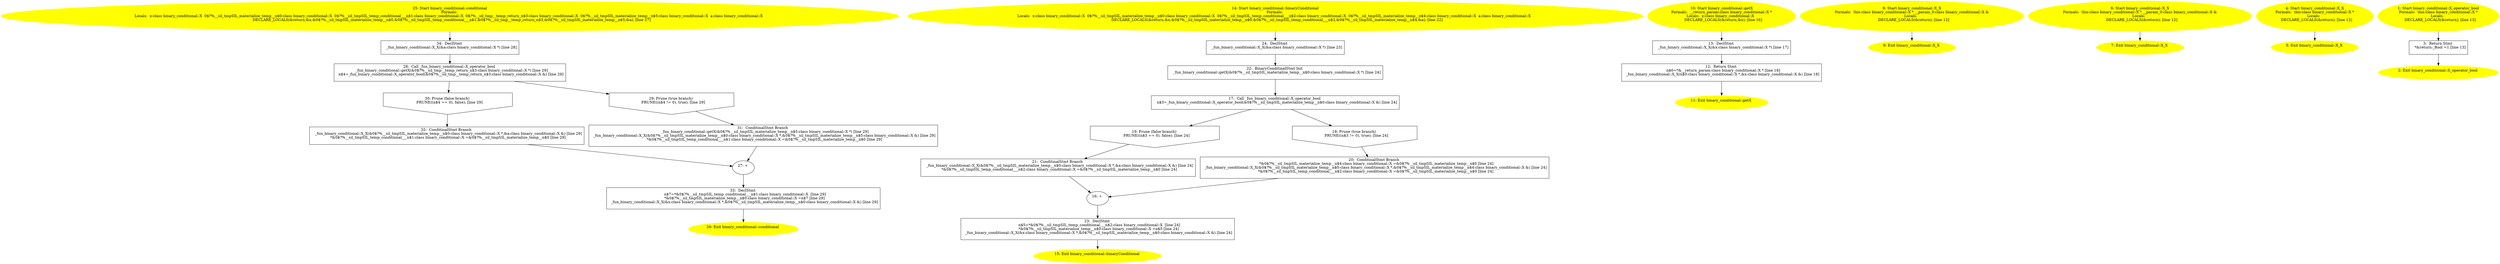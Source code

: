 /* @generated */
digraph iCFG {
34 [label="34:  DeclStmt \n   _fun_binary_conditional::X_X(&a:class binary_conditional::X *) [line 28]\n " shape="box"]
	

	 34 -> 28 ;
33 [label="33:  DeclStmt \n   n$7=*&0$?%__sil_tmpSIL_temp_conditional___n$1:class binary_conditional::X  [line 29]\n  *&0$?%__sil_tmpSIL_materialize_temp__n$0:class binary_conditional::X =n$7 [line 29]\n  _fun_binary_conditional::X_X(&x:class binary_conditional::X *,&0$?%__sil_tmpSIL_materialize_temp__n$0:class binary_conditional::X &) [line 29]\n " shape="box"]
	

	 33 -> 26 ;
32 [label="32:  ConditinalStmt Branch \n   _fun_binary_conditional::X_X(&0$?%__sil_tmpSIL_materialize_temp__n$0:class binary_conditional::X *,&a:class binary_conditional::X &) [line 29]\n  *&0$?%__sil_tmpSIL_temp_conditional___n$1:class binary_conditional::X =&0$?%__sil_tmpSIL_materialize_temp__n$0 [line 29]\n " shape="box"]
	

	 32 -> 27 ;
31 [label="31:  ConditinalStmt Branch \n   _fun_binary_conditional::getX(&0$?%__sil_tmpSIL_materialize_temp__n$5:class binary_conditional::X *) [line 29]\n  _fun_binary_conditional::X_X(&0$?%__sil_tmpSIL_materialize_temp__n$0:class binary_conditional::X *,&0$?%__sil_tmpSIL_materialize_temp__n$5:class binary_conditional::X &) [line 29]\n  *&0$?%__sil_tmpSIL_temp_conditional___n$1:class binary_conditional::X =&0$?%__sil_tmpSIL_materialize_temp__n$0 [line 29]\n " shape="box"]
	

	 31 -> 27 ;
30 [label="30: Prune (false branch) \n   PRUNE((n$4 == 0), false); [line 29]\n " shape="invhouse"]
	

	 30 -> 32 ;
29 [label="29: Prune (true branch) \n   PRUNE((n$4 != 0), true); [line 29]\n " shape="invhouse"]
	

	 29 -> 31 ;
28 [label="28:  Call _fun_binary_conditional::X_operator_bool \n   _fun_binary_conditional::getX(&0$?%__sil_tmp__temp_return_n$3:class binary_conditional::X *) [line 29]\n  n$4=_fun_binary_conditional::X_operator_bool(&0$?%__sil_tmp__temp_return_n$3:class binary_conditional::X &) [line 29]\n " shape="box"]
	

	 28 -> 29 ;
	 28 -> 30 ;
27 [label="27: + \n  " ]
	

	 27 -> 33 ;
26 [label="26: Exit binary_conditional::conditional \n  " color=yellow style=filled]
	

25 [label="25: Start binary_conditional::conditional\nFormals: \nLocals:  x:class binary_conditional::X  0$?%__sil_tmpSIL_materialize_temp__n$0:class binary_conditional::X  0$?%__sil_tmpSIL_temp_conditional___n$1:class binary_conditional::X  0$?%__sil_tmp__temp_return_n$3:class binary_conditional::X  0$?%__sil_tmpSIL_materialize_temp__n$5:class binary_conditional::X  a:class binary_conditional::X  \n   DECLARE_LOCALS(&return,&x,&0$?%__sil_tmpSIL_materialize_temp__n$0,&0$?%__sil_tmpSIL_temp_conditional___n$1,&0$?%__sil_tmp__temp_return_n$3,&0$?%__sil_tmpSIL_materialize_temp__n$5,&a); [line 27]\n " color=yellow style=filled]
	

	 25 -> 34 ;
24 [label="24:  DeclStmt \n   _fun_binary_conditional::X_X(&a:class binary_conditional::X *) [line 23]\n " shape="box"]
	

	 24 -> 22 ;
23 [label="23:  DeclStmt \n   n$5=*&0$?%__sil_tmpSIL_temp_conditional___n$2:class binary_conditional::X  [line 24]\n  *&0$?%__sil_tmpSIL_materialize_temp__n$0:class binary_conditional::X =n$5 [line 24]\n  _fun_binary_conditional::X_X(&x:class binary_conditional::X *,&0$?%__sil_tmpSIL_materialize_temp__n$0:class binary_conditional::X &) [line 24]\n " shape="box"]
	

	 23 -> 15 ;
22 [label="22:  BinaryConditinalStmt Init \n   _fun_binary_conditional::getX(&0$?%__sil_tmpSIL_materialize_temp__n$0:class binary_conditional::X *) [line 24]\n " shape="box"]
	

	 22 -> 17 ;
21 [label="21:  ConditinalStmt Branch \n   _fun_binary_conditional::X_X(&0$?%__sil_tmpSIL_materialize_temp__n$0:class binary_conditional::X *,&a:class binary_conditional::X &) [line 24]\n  *&0$?%__sil_tmpSIL_temp_conditional___n$2:class binary_conditional::X =&0$?%__sil_tmpSIL_materialize_temp__n$0 [line 24]\n " shape="box"]
	

	 21 -> 16 ;
20 [label="20:  ConditinalStmt Branch \n   *&0$?%__sil_tmpSIL_materialize_temp__n$4:class binary_conditional::X =&0$?%__sil_tmpSIL_materialize_temp__n$0 [line 24]\n  _fun_binary_conditional::X_X(&0$?%__sil_tmpSIL_materialize_temp__n$0:class binary_conditional::X *,&0$?%__sil_tmpSIL_materialize_temp__n$4:class binary_conditional::X &) [line 24]\n  *&0$?%__sil_tmpSIL_temp_conditional___n$2:class binary_conditional::X =&0$?%__sil_tmpSIL_materialize_temp__n$0 [line 24]\n " shape="box"]
	

	 20 -> 16 ;
19 [label="19: Prune (false branch) \n   PRUNE((n$3 == 0), false); [line 24]\n " shape="invhouse"]
	

	 19 -> 21 ;
18 [label="18: Prune (true branch) \n   PRUNE((n$3 != 0), true); [line 24]\n " shape="invhouse"]
	

	 18 -> 20 ;
17 [label="17:  Call _fun_binary_conditional::X_operator_bool \n   n$3=_fun_binary_conditional::X_operator_bool(&0$?%__sil_tmpSIL_materialize_temp__n$0:class binary_conditional::X &) [line 24]\n " shape="box"]
	

	 17 -> 18 ;
	 17 -> 19 ;
16 [label="16: + \n  " ]
	

	 16 -> 23 ;
15 [label="15: Exit binary_conditional::binaryConditional \n  " color=yellow style=filled]
	

14 [label="14: Start binary_conditional::binaryConditional\nFormals: \nLocals:  x:class binary_conditional::X  0$?%__sil_tmpSIL_materialize_temp__n$0:class binary_conditional::X  0$?%__sil_tmpSIL_temp_conditional___n$2:class binary_conditional::X  0$?%__sil_tmpSIL_materialize_temp__n$4:class binary_conditional::X  a:class binary_conditional::X  \n   DECLARE_LOCALS(&return,&x,&0$?%__sil_tmpSIL_materialize_temp__n$0,&0$?%__sil_tmpSIL_temp_conditional___n$2,&0$?%__sil_tmpSIL_materialize_temp__n$4,&a); [line 22]\n " color=yellow style=filled]
	

	 14 -> 24 ;
13 [label="13:  DeclStmt \n   _fun_binary_conditional::X_X(&x:class binary_conditional::X *) [line 17]\n " shape="box"]
	

	 13 -> 12 ;
12 [label="12:  Return Stmt \n   n$0=*&__return_param:class binary_conditional::X * [line 18]\n  _fun_binary_conditional::X_X(n$0:class binary_conditional::X *,&x:class binary_conditional::X &) [line 18]\n " shape="box"]
	

	 12 -> 11 ;
11 [label="11: Exit binary_conditional::getX \n  " color=yellow style=filled]
	

10 [label="10: Start binary_conditional::getX\nFormals:  __return_param:class binary_conditional::X *\nLocals:  x:class binary_conditional::X  \n   DECLARE_LOCALS(&return,&x); [line 16]\n " color=yellow style=filled]
	

	 10 -> 13 ;
9 [label="9: Exit binary_conditional::X_X \n  " color=yellow style=filled]
	

8 [label="8: Start binary_conditional::X_X\nFormals:  this:class binary_conditional::X * __param_0:class binary_conditional::X &\nLocals:  \n   DECLARE_LOCALS(&return); [line 12]\n " color=yellow style=filled]
	

	 8 -> 9 ;
7 [label="7: Exit binary_conditional::X_X \n  " color=yellow style=filled]
	

6 [label="6: Start binary_conditional::X_X\nFormals:  this:class binary_conditional::X * __param_0:class binary_conditional::X &\nLocals:  \n   DECLARE_LOCALS(&return); [line 12]\n " color=yellow style=filled]
	

	 6 -> 7 ;
5 [label="5: Exit binary_conditional::X_X \n  " color=yellow style=filled]
	

4 [label="4: Start binary_conditional::X_X\nFormals:  this:class binary_conditional::X *\nLocals:  \n   DECLARE_LOCALS(&return); [line 12]\n " color=yellow style=filled]
	

	 4 -> 5 ;
3 [label="3:  Return Stmt \n   *&return:_Bool =1 [line 13]\n " shape="box"]
	

	 3 -> 2 ;
2 [label="2: Exit binary_conditional::X_operator_bool \n  " color=yellow style=filled]
	

1 [label="1: Start binary_conditional::X_operator_bool\nFormals:  this:class binary_conditional::X *\nLocals:  \n   DECLARE_LOCALS(&return); [line 13]\n " color=yellow style=filled]
	

	 1 -> 3 ;
}
